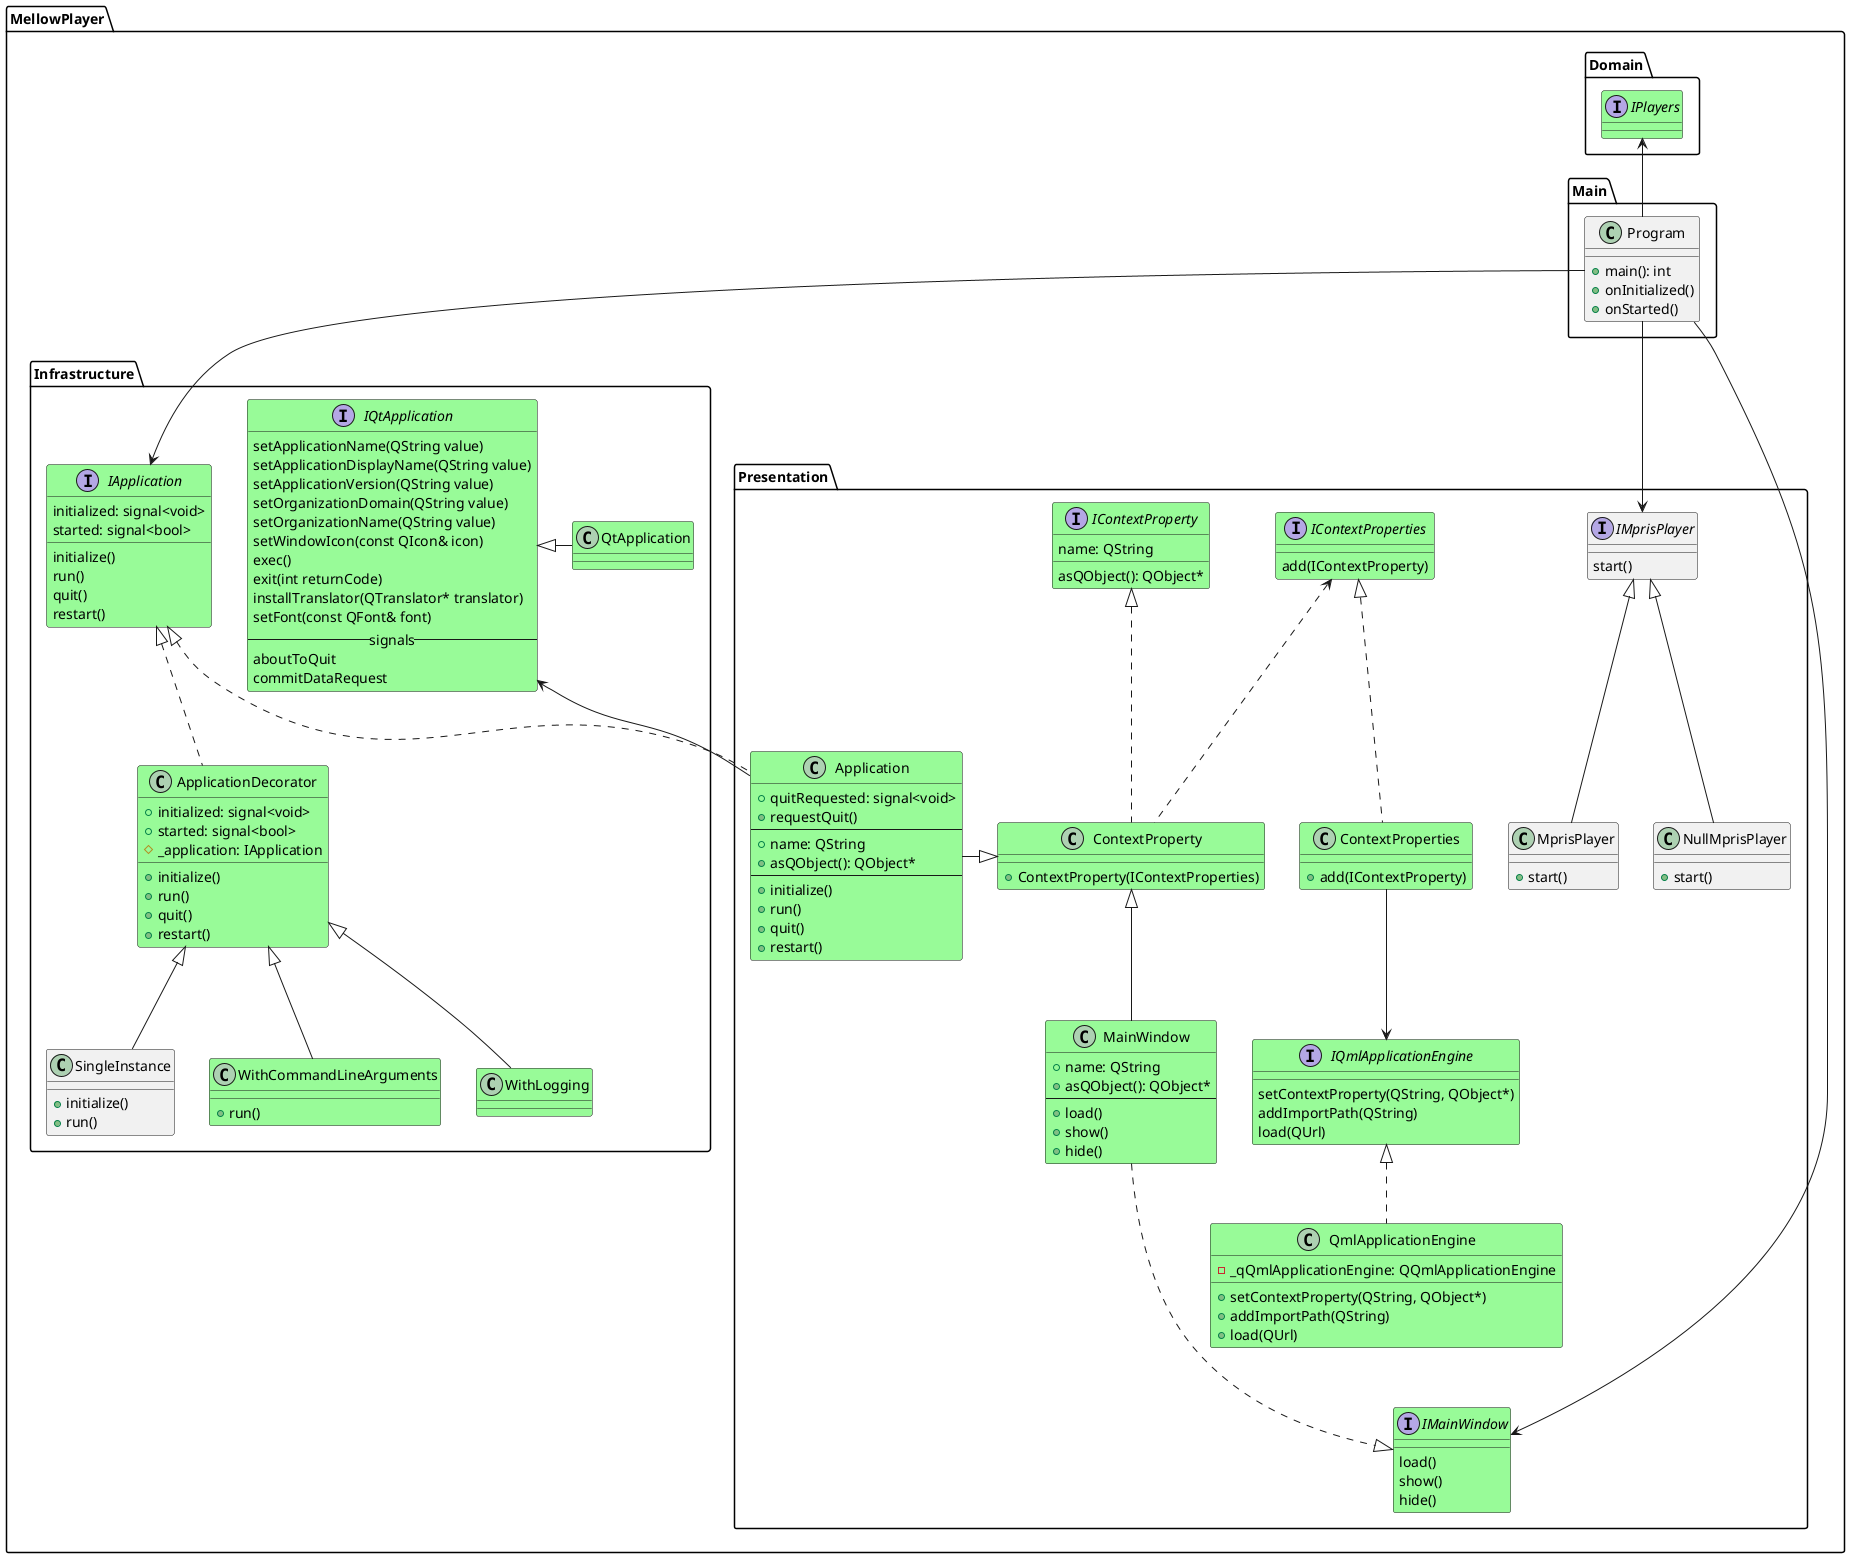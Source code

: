 @startuml

namespace MellowPlayer.Main {
    class Program {
        + main(): int
        + onInitialized()
        + onStarted()

    }
    Program --> MellowPlayer.Infrastructure.IApplication
    Program --> MellowPlayer.Presentation.IMainWindow
    Program --> MellowPlayer.Presentation.IMprisPlayer
    Program -up-> MellowPlayer.Domain.IPlayers
}

namespace MellowPlayer.Domain {
    interface IPlayers #PaleGreen
}

namespace MellowPlayer.Infrastructure {
    interface IApplication #PaleGreen {
        initialized: signal<void>
        started: signal<bool>
        initialize()
        run()
        quit()
        restart()
    }

    class ApplicationDecorator #PaleGreen {
        + initialized: signal<void>
        + started: signal<bool>
        # _application: IApplication
        + initialize()
        + run()
        + quit()
        + restart()
    }

    IApplication <|.. ApplicationDecorator

    class SingleInstance {
        + initialize()
        + run()
    }
    ApplicationDecorator <|-- SingleInstance

    class WithCommandLineArguments #PaleGreen {
        + run()
    }
    ApplicationDecorator <|-- WithCommandLineArguments

    class WithLogging #PaleGreen {

    }
    ApplicationDecorator <|-- WithLogging

        interface IQtApplication #PaleGreen {
            setApplicationName(QString value)
            setApplicationDisplayName(QString value)
            setApplicationVersion(QString value)
            setOrganizationDomain(QString value)
            setOrganizationName(QString value)
            setWindowIcon(const QIcon& icon)
            exec()
            exit(int returnCode)
            installTranslator(QTranslator* translator)
            setFont(const QFont& font)
            --signals--
            aboutToQuit
            commitDataRequest
        }
        class QtApplication #PaleGreen {
        }
        IQtApplication <|- QtApplication
}

namespace MellowPlayer.Presentation {
    class Application #PaleGreen {
        + quitRequested: signal<void>
        + requestQuit()
        --
        + name: QString
        + asQObject(): QObject*
        --
        + initialize()
        + run()
        + quit()
        + restart()
    }
    MellowPlayer.Infrastructure.IApplication <|.. Application
    ContextProperty <|- Application
    Application -> MellowPlayer.Infrastructure.IQtApplication

    interface IQmlApplicationEngine #PaleGreen {
        setContextProperty(QString, QObject*)
        addImportPath(QString)
        load(QUrl)
    }
    class QmlApplicationEngine #PaleGreen {
        - _qQmlApplicationEngine: QQmlApplicationEngine
        + setContextProperty(QString, QObject*)
        + addImportPath(QString)
        + load(QUrl)
    }
    IQmlApplicationEngine <|.. QmlApplicationEngine

    interface IContextProperty #PaleGreen {
        name: QString
        asQObject(): QObject*
    }

    class ContextProperty #PaleGreen {
        + ContextProperty(IContextProperties)
    }
    IContextProperty <|.. ContextProperty
    ContextProperty .up.> IContextProperties

    interface IContextProperties #PaleGreen {
        add(IContextProperty)
    }

    class ContextProperties #PaleGreen {
        + add(IContextProperty)
    }
    IContextProperties <|.. ContextProperties
    ContextProperties --> IQmlApplicationEngine

    interface IMainWindow #PaleGreen {
        load()
        show()
        hide()
    }

    class MainWindow #PaleGreen {
        + name: QString
        + asQObject(): QObject*
        --
        + load()
        + show()
        + hide()
    }
    IMainWindow <|.up.. MainWindow
    ContextProperty <|-- MainWindow

    interface IMprisPlayer {
        start()
    }
    class MprisPlayer {
        + start()
    }
    IMprisPlayer <|-- MprisPlayer

    class NullMprisPlayer {
        + start()
    }
    IMprisPlayer <|-- NullMprisPlayer
}


'note bottom
'Refactoring steps:
'
'- [ ] implement new classes
'    - [x] IApplication
'    - [x] ApplicationDecorator
'    - [x] WithLogging
'    - [x] WithCommandLineArguments
'    - [x] Application
'    - [x] IContextProperties
'    - [x] ContextProperties
'    - [x] IContextProperty
'    - [x] ContextProperty
'    - [x] IQtApplication
'    - [x] QtApplication
'    - [x] IMainWindow
'    - [x] MainWindow
'    - [x] IQmlApplicationEngine
'    - [x] QmlApplicationEngine
'    - [ ] SingleInstance
'
'- [ ] Copy some classes from infrastructure to presentation (and rename old one with a Deprecated prefix) and make them use IMainWindow instead of IDeprecatedMainWindow
'    - [ ] Hotkeys
'    - [ ] Mpris
'
'- [ ] bind IContextProperties and use them in all existing context properties, remove registration in MainWindowViewModel
'- [ ] bind IApplication to a fully decorated instance
'- [ ] Create Program class and use it in main
'- [ ] Delete all deprecated classes, the application should now work as before but with a brand new internal design :-)
'- [ ] Improve SingleInstance to fix some issues appearing sometime on linux (initial issue that motivated this refactoring)
'
'
'end note

@enduml
